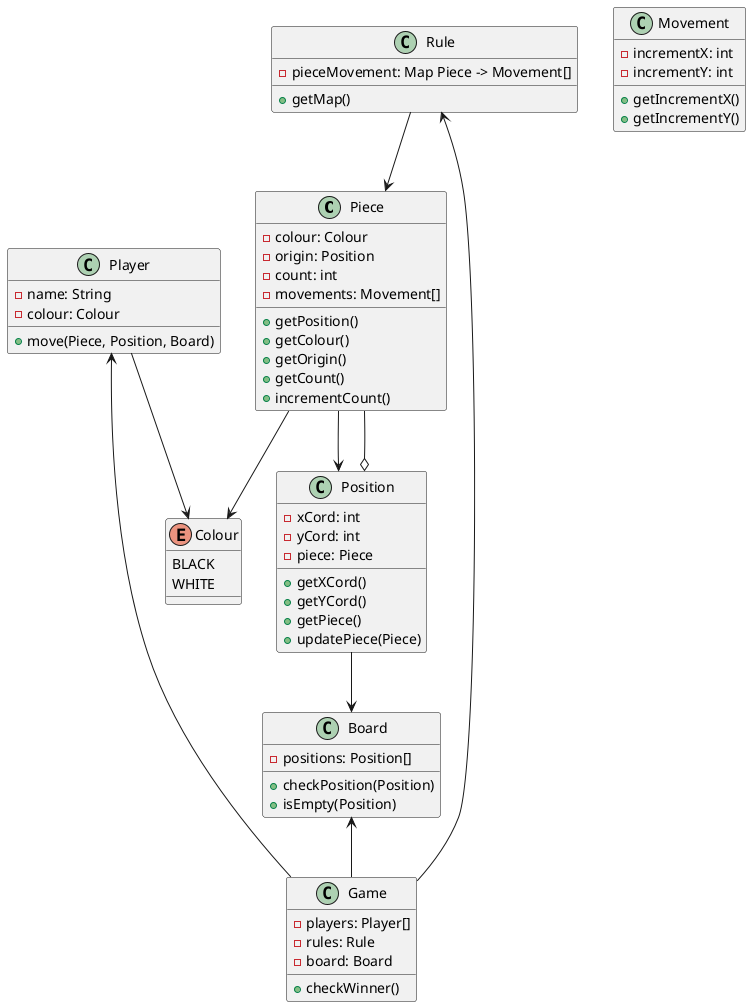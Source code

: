 @startuml

class Piece{
    - colour: Colour
    - origin: Position
    - count: int
  /'- position: Position'/
    - movements: Movement[]
    + getPosition()
    + getColour()
    + getOrigin()
    + getCount()
    + incrementCount()
}



class Movement{
    -incrementX: int
    -incrementY: int
    +getIncrementX()
    +getIncrementY()
}

enum Colour{
    BLACK
    WHITE
}

class Rule{
     -pieceMovement: Map Piece -> Movement[]
     +getMap()
}

class Player{
    -name: String
    -colour: Colour
    +move(Piece, Position, Board)
}

class Position {
    - xCord: int
    - yCord: int
    - piece: Piece
    + getXCord()
    + getYCord()
    + getPiece()
    + updatePiece(Piece)
}

class Game{
-players: Player[]
-rules: Rule
-board: Board
+checkWinner()
}

class Board{
    -positions: Position[]
    +checkPosition(Position)
    +isEmpty(Position)
}

Player <-- Game
Rule <-- Game
Board <-- Game
Rule --> Piece
Position o-- Piece /'checkear direccion de pieza'/
Piece-->Position
Position --> Board
Player --> Colour
Piece --> Colour

/'

    --|> herencia
    *-- composición
    o-- agregación
    --> asosiación
    ..> dependencia
    <|.. realización/implementación

'/

@enduml